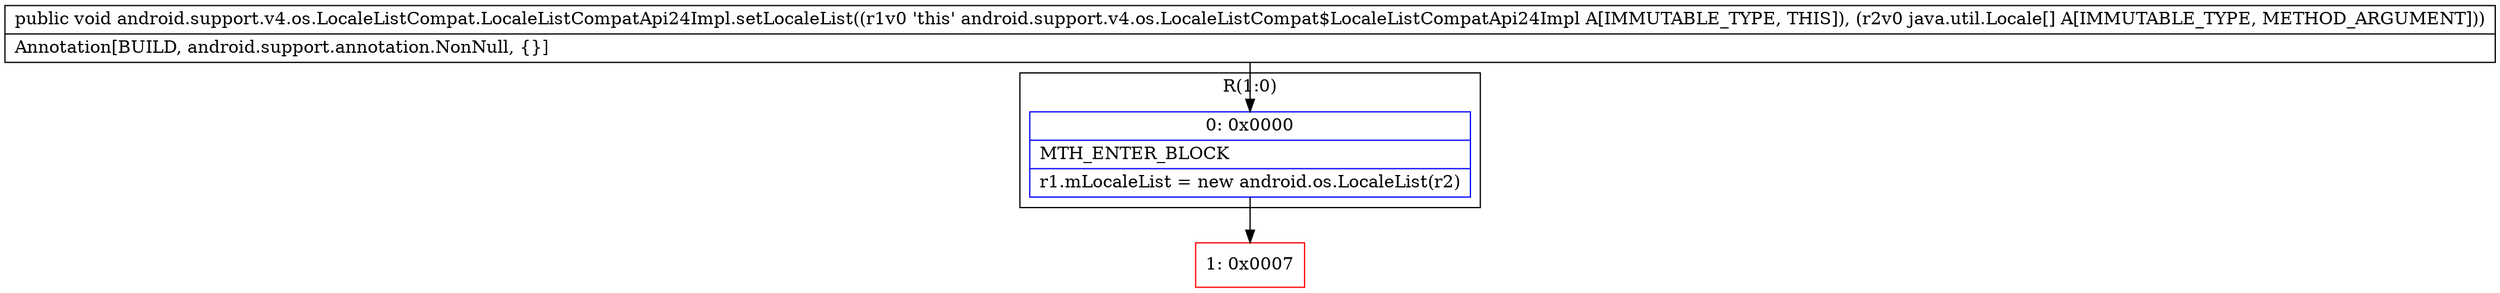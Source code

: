 digraph "CFG forandroid.support.v4.os.LocaleListCompat.LocaleListCompatApi24Impl.setLocaleList([Ljava\/util\/Locale;)V" {
subgraph cluster_Region_173278021 {
label = "R(1:0)";
node [shape=record,color=blue];
Node_0 [shape=record,label="{0\:\ 0x0000|MTH_ENTER_BLOCK\l|r1.mLocaleList = new android.os.LocaleList(r2)\l}"];
}
Node_1 [shape=record,color=red,label="{1\:\ 0x0007}"];
MethodNode[shape=record,label="{public void android.support.v4.os.LocaleListCompat.LocaleListCompatApi24Impl.setLocaleList((r1v0 'this' android.support.v4.os.LocaleListCompat$LocaleListCompatApi24Impl A[IMMUTABLE_TYPE, THIS]), (r2v0 java.util.Locale[] A[IMMUTABLE_TYPE, METHOD_ARGUMENT]))  | Annotation[BUILD, android.support.annotation.NonNull, \{\}]\l}"];
MethodNode -> Node_0;
Node_0 -> Node_1;
}

